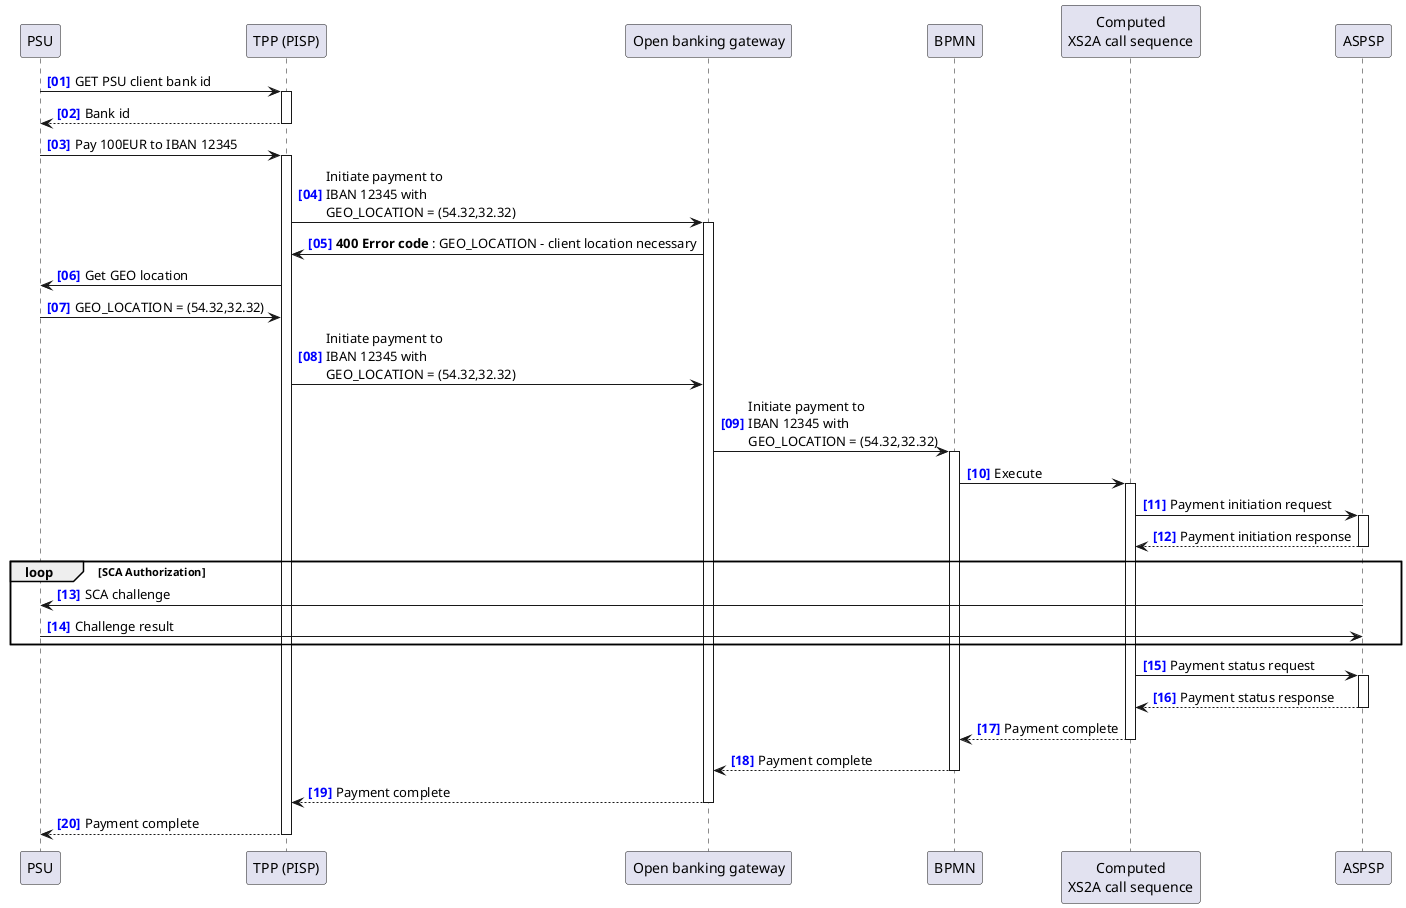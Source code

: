 @startuml
autonumber "<b><color blue>[00]"

PSU -> "TPP (PISP)" as TPP ++ :  GET PSU client bank id
return Bank id
PSU -> TPP ++ : Pay 100EUR to IBAN 12345
TPP -> "Open banking gateway" as OBA ++ : Initiate payment to\nIBAN 12345 with\nGEO_LOCATION = (54.32,32.32)
OBA -> TPP : <b>400 Error code</b> : GEO_LOCATION - client location necessary
TPP -> PSU : Get GEO location
PSU -> TPP : GEO_LOCATION = (54.32,32.32)
TPP -> OBA : Initiate payment to\nIBAN 12345 with\nGEO_LOCATION = (54.32,32.32)
OBA -> BPMN ++ : Initiate payment to\nIBAN 12345 with\nGEO_LOCATION = (54.32,32.32)
BPMN -> "Computed\nXS2A call sequence" as XS2ASeq ++ : Execute
XS2ASeq -> ASPSP ++ : Payment initiation request
return Payment initiation response
loop SCA Authorization
  ASPSP -> PSU : SCA challenge
  PSU -> ASPSP : Challenge result
end
XS2ASeq -> ASPSP ++ : Payment status request
return Payment status response
return Payment complete
return Payment complete
return Payment complete
return Payment complete
@enduml